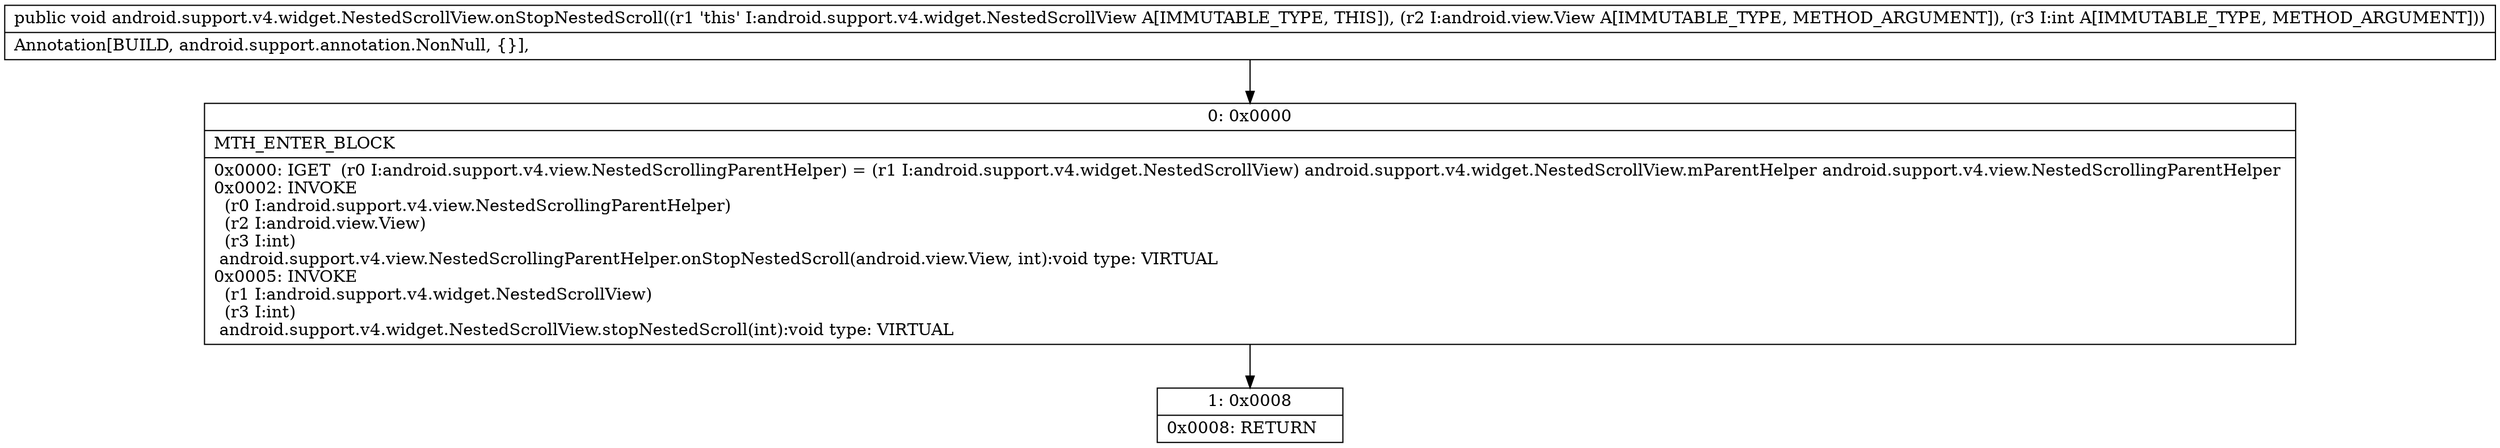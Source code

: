 digraph "CFG forandroid.support.v4.widget.NestedScrollView.onStopNestedScroll(Landroid\/view\/View;I)V" {
Node_0 [shape=record,label="{0\:\ 0x0000|MTH_ENTER_BLOCK\l|0x0000: IGET  (r0 I:android.support.v4.view.NestedScrollingParentHelper) = (r1 I:android.support.v4.widget.NestedScrollView) android.support.v4.widget.NestedScrollView.mParentHelper android.support.v4.view.NestedScrollingParentHelper \l0x0002: INVOKE  \l  (r0 I:android.support.v4.view.NestedScrollingParentHelper)\l  (r2 I:android.view.View)\l  (r3 I:int)\l android.support.v4.view.NestedScrollingParentHelper.onStopNestedScroll(android.view.View, int):void type: VIRTUAL \l0x0005: INVOKE  \l  (r1 I:android.support.v4.widget.NestedScrollView)\l  (r3 I:int)\l android.support.v4.widget.NestedScrollView.stopNestedScroll(int):void type: VIRTUAL \l}"];
Node_1 [shape=record,label="{1\:\ 0x0008|0x0008: RETURN   \l}"];
MethodNode[shape=record,label="{public void android.support.v4.widget.NestedScrollView.onStopNestedScroll((r1 'this' I:android.support.v4.widget.NestedScrollView A[IMMUTABLE_TYPE, THIS]), (r2 I:android.view.View A[IMMUTABLE_TYPE, METHOD_ARGUMENT]), (r3 I:int A[IMMUTABLE_TYPE, METHOD_ARGUMENT]))  | Annotation[BUILD, android.support.annotation.NonNull, \{\}], \l}"];
MethodNode -> Node_0;
Node_0 -> Node_1;
}

